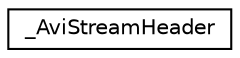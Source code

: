 digraph G
{
  edge [fontname="Helvetica",fontsize="10",labelfontname="Helvetica",labelfontsize="10"];
  node [fontname="Helvetica",fontsize="10",shape=record];
  rankdir=LR;
  Node1 [label="_AviStreamHeader",height=0.2,width=0.4,color="black", fillcolor="white", style="filled",URL="$d2/d4c/struct__AviStreamHeader.html"];
}
